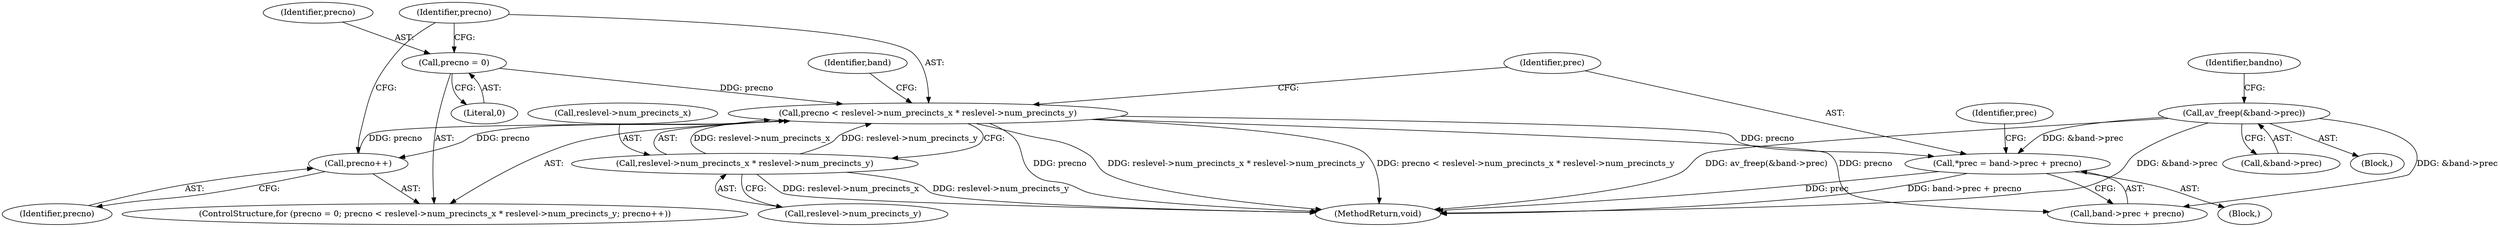 digraph "0_FFmpeg_912ce9dd2080c5837285a471d750fa311e09b555@integer" {
"1000168" [label="(Call,*prec = band->prec + precno)"];
"1000190" [label="(Call,av_freep(&band->prec))"];
"1000155" [label="(Call,precno < reslevel->num_precincts_x * reslevel->num_precincts_y)"];
"1000152" [label="(Call,precno = 0)"];
"1000164" [label="(Call,precno++)"];
"1000157" [label="(Call,reslevel->num_precincts_x * reslevel->num_precincts_y)"];
"1000166" [label="(Block,)"];
"1000220" [label="(MethodReturn,void)"];
"1000151" [label="(ControlStructure,for (precno = 0; precno < reslevel->num_precincts_x * reslevel->num_precincts_y; precno++))"];
"1000191" [label="(Call,&band->prec)"];
"1000155" [label="(Call,precno < reslevel->num_precincts_x * reslevel->num_precincts_y)"];
"1000157" [label="(Call,reslevel->num_precincts_x * reslevel->num_precincts_y)"];
"1000141" [label="(Identifier,bandno)"];
"1000165" [label="(Identifier,precno)"];
"1000190" [label="(Call,av_freep(&band->prec))"];
"1000161" [label="(Call,reslevel->num_precincts_y)"];
"1000142" [label="(Block,)"];
"1000156" [label="(Identifier,precno)"];
"1000164" [label="(Call,precno++)"];
"1000169" [label="(Identifier,prec)"];
"1000178" [label="(Identifier,prec)"];
"1000153" [label="(Identifier,precno)"];
"1000168" [label="(Call,*prec = band->prec + precno)"];
"1000154" [label="(Literal,0)"];
"1000170" [label="(Call,band->prec + precno)"];
"1000152" [label="(Call,precno = 0)"];
"1000158" [label="(Call,reslevel->num_precincts_x)"];
"1000193" [label="(Identifier,band)"];
"1000168" -> "1000166"  [label="AST: "];
"1000168" -> "1000170"  [label="CFG: "];
"1000169" -> "1000168"  [label="AST: "];
"1000170" -> "1000168"  [label="AST: "];
"1000178" -> "1000168"  [label="CFG: "];
"1000168" -> "1000220"  [label="DDG: prec"];
"1000168" -> "1000220"  [label="DDG: band->prec + precno"];
"1000190" -> "1000168"  [label="DDG: &band->prec"];
"1000155" -> "1000168"  [label="DDG: precno"];
"1000190" -> "1000142"  [label="AST: "];
"1000190" -> "1000191"  [label="CFG: "];
"1000191" -> "1000190"  [label="AST: "];
"1000141" -> "1000190"  [label="CFG: "];
"1000190" -> "1000220"  [label="DDG: av_freep(&band->prec)"];
"1000190" -> "1000220"  [label="DDG: &band->prec"];
"1000190" -> "1000170"  [label="DDG: &band->prec"];
"1000155" -> "1000151"  [label="AST: "];
"1000155" -> "1000157"  [label="CFG: "];
"1000156" -> "1000155"  [label="AST: "];
"1000157" -> "1000155"  [label="AST: "];
"1000169" -> "1000155"  [label="CFG: "];
"1000193" -> "1000155"  [label="CFG: "];
"1000155" -> "1000220"  [label="DDG: precno"];
"1000155" -> "1000220"  [label="DDG: reslevel->num_precincts_x * reslevel->num_precincts_y"];
"1000155" -> "1000220"  [label="DDG: precno < reslevel->num_precincts_x * reslevel->num_precincts_y"];
"1000152" -> "1000155"  [label="DDG: precno"];
"1000164" -> "1000155"  [label="DDG: precno"];
"1000157" -> "1000155"  [label="DDG: reslevel->num_precincts_x"];
"1000157" -> "1000155"  [label="DDG: reslevel->num_precincts_y"];
"1000155" -> "1000164"  [label="DDG: precno"];
"1000155" -> "1000170"  [label="DDG: precno"];
"1000152" -> "1000151"  [label="AST: "];
"1000152" -> "1000154"  [label="CFG: "];
"1000153" -> "1000152"  [label="AST: "];
"1000154" -> "1000152"  [label="AST: "];
"1000156" -> "1000152"  [label="CFG: "];
"1000164" -> "1000151"  [label="AST: "];
"1000164" -> "1000165"  [label="CFG: "];
"1000165" -> "1000164"  [label="AST: "];
"1000156" -> "1000164"  [label="CFG: "];
"1000157" -> "1000161"  [label="CFG: "];
"1000158" -> "1000157"  [label="AST: "];
"1000161" -> "1000157"  [label="AST: "];
"1000157" -> "1000220"  [label="DDG: reslevel->num_precincts_x"];
"1000157" -> "1000220"  [label="DDG: reslevel->num_precincts_y"];
}
